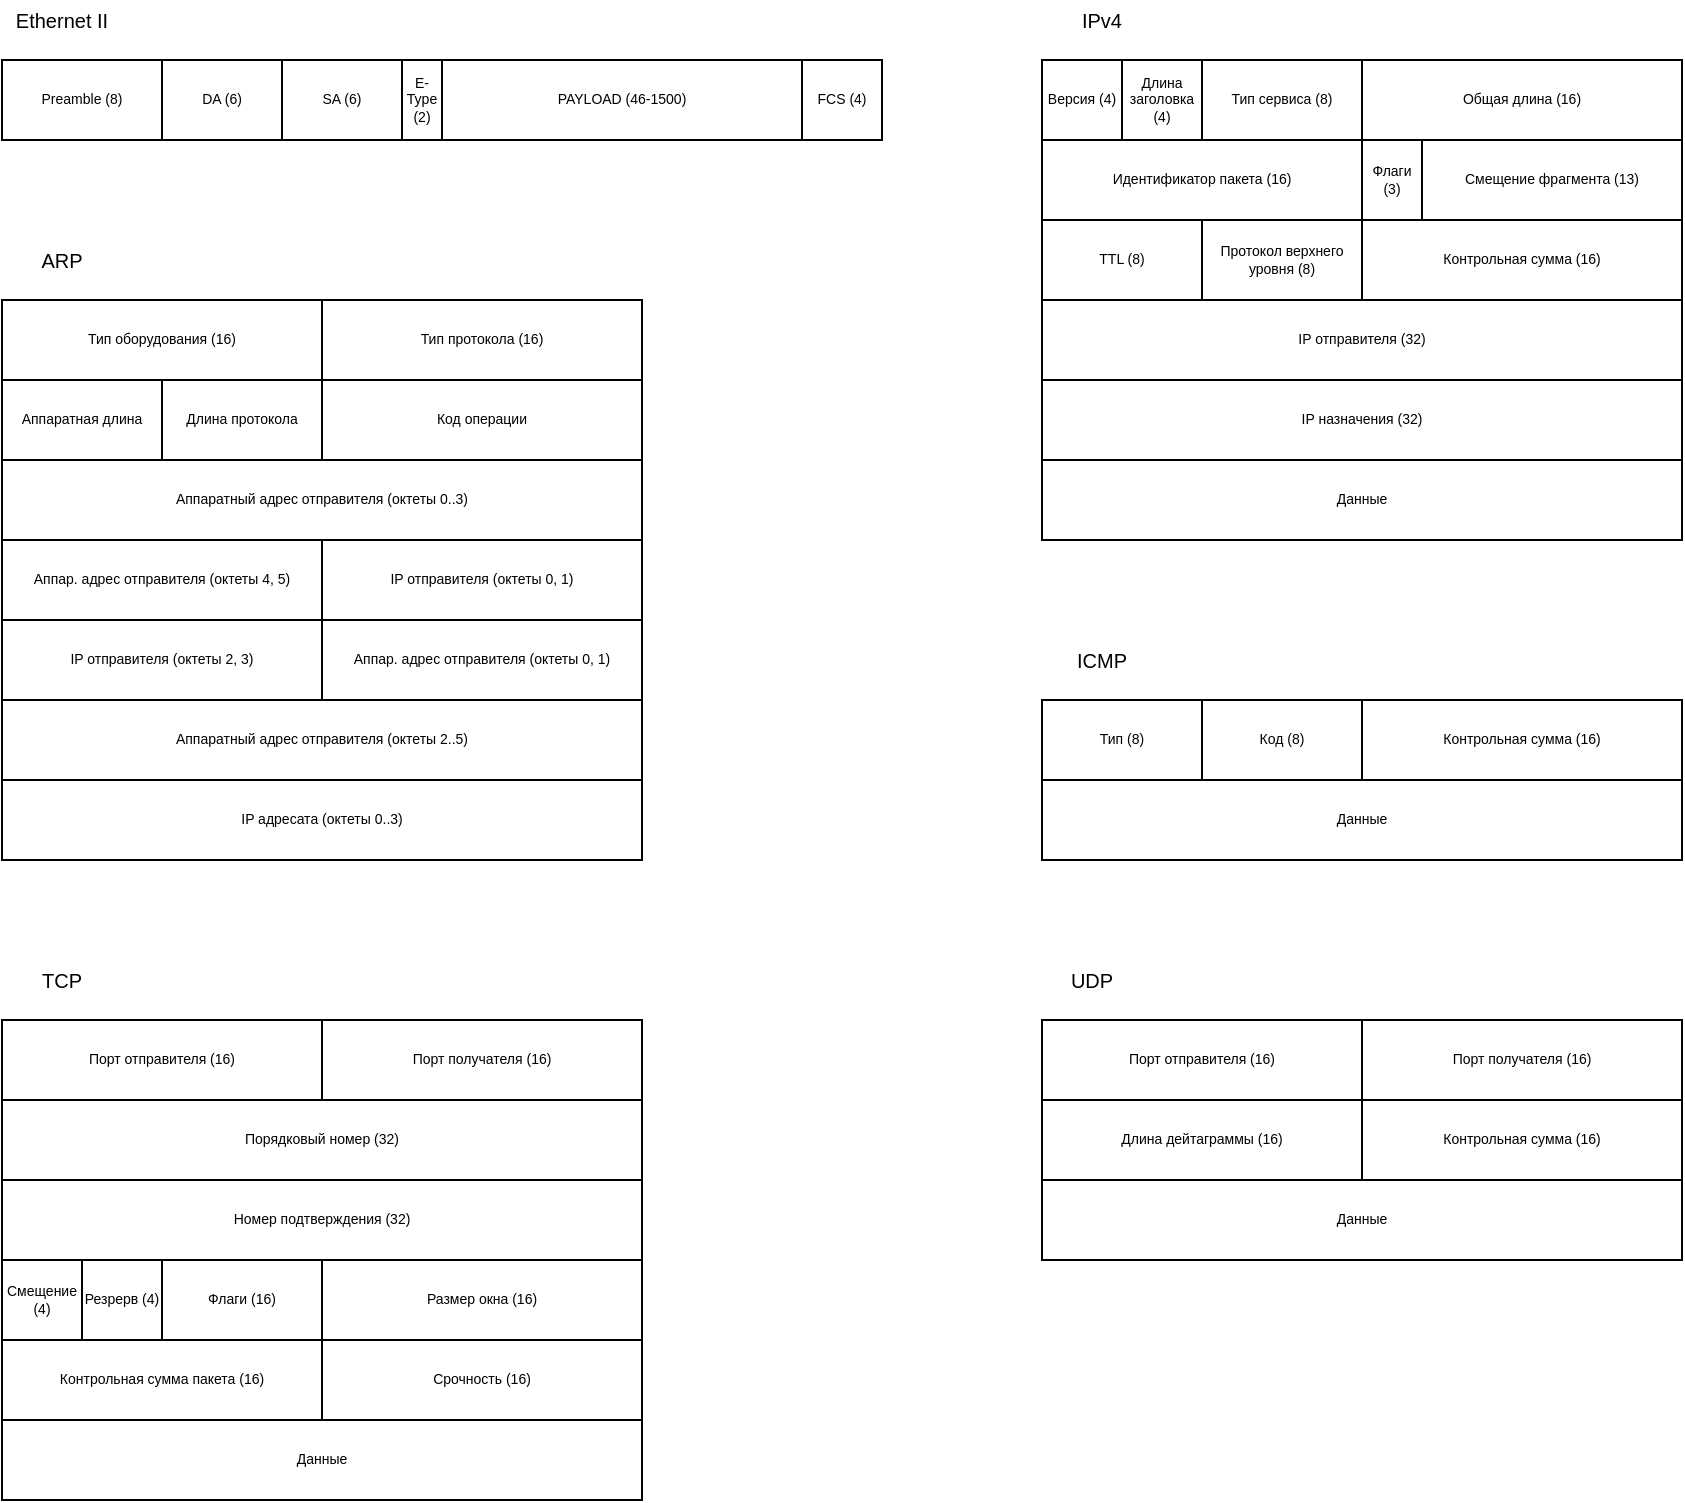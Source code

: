 <mxfile>
    <diagram id="cBbmle158caSHN1yiNZH" name="Страница 1">
        <mxGraphModel dx="945" dy="590" grid="1" gridSize="10" guides="1" tooltips="1" connect="1" arrows="1" fold="1" page="1" pageScale="1" pageWidth="1169" pageHeight="827" math="0" shadow="0">
            <root>
                <mxCell id="0"/>
                <mxCell id="1" parent="0"/>
                <mxCell id="2" value="Preamble (8)" style="rounded=0;whiteSpace=wrap;html=1;fontSize=7;" parent="1" vertex="1">
                    <mxGeometry x="40" y="40" width="80" height="40" as="geometry"/>
                </mxCell>
                <mxCell id="3" value="DA (6)" style="rounded=0;whiteSpace=wrap;html=1;fontSize=7;" parent="1" vertex="1">
                    <mxGeometry x="120" y="40" width="60" height="40" as="geometry"/>
                </mxCell>
                <mxCell id="4" value="SA (6)" style="rounded=0;whiteSpace=wrap;html=1;fontSize=7;" parent="1" vertex="1">
                    <mxGeometry x="180" y="40" width="60" height="40" as="geometry"/>
                </mxCell>
                <mxCell id="5" value="E-Type (2)" style="rounded=0;whiteSpace=wrap;html=1;fontSize=7;" parent="1" vertex="1">
                    <mxGeometry x="240" y="40" width="20" height="40" as="geometry"/>
                </mxCell>
                <mxCell id="6" value="PAYLOAD (46-1500)" style="rounded=0;whiteSpace=wrap;html=1;fontSize=7;" parent="1" vertex="1">
                    <mxGeometry x="260" y="40" width="180" height="40" as="geometry"/>
                </mxCell>
                <mxCell id="7" value="FCS (4)" style="rounded=0;whiteSpace=wrap;html=1;fontSize=7;" parent="1" vertex="1">
                    <mxGeometry x="440" y="40" width="40" height="40" as="geometry"/>
                </mxCell>
                <mxCell id="9" value="Ethernet II" style="text;html=1;strokeColor=none;fillColor=none;align=center;verticalAlign=middle;whiteSpace=wrap;rounded=0;fontSize=10;" parent="1" vertex="1">
                    <mxGeometry x="40" y="10" width="60" height="20" as="geometry"/>
                </mxCell>
                <mxCell id="10" value="ARP" style="text;html=1;strokeColor=none;fillColor=none;align=center;verticalAlign=middle;whiteSpace=wrap;rounded=0;fontSize=10;" parent="1" vertex="1">
                    <mxGeometry x="40" y="130" width="60" height="20" as="geometry"/>
                </mxCell>
                <mxCell id="12" value="Тип оборудования (16)" style="rounded=0;whiteSpace=wrap;html=1;fontSize=7;" parent="1" vertex="1">
                    <mxGeometry x="40" y="160" width="160" height="40" as="geometry"/>
                </mxCell>
                <mxCell id="15" value="Тип протокола (16)" style="rounded=0;whiteSpace=wrap;html=1;fontSize=7;" parent="1" vertex="1">
                    <mxGeometry x="200" y="160" width="160" height="40" as="geometry"/>
                </mxCell>
                <mxCell id="17" value="Аппаратная длина" style="rounded=0;whiteSpace=wrap;html=1;fontSize=7;" parent="1" vertex="1">
                    <mxGeometry x="40" y="200" width="80" height="40" as="geometry"/>
                </mxCell>
                <mxCell id="18" value="Код операции" style="rounded=0;whiteSpace=wrap;html=1;fontSize=7;" parent="1" vertex="1">
                    <mxGeometry x="200" y="200" width="160" height="40" as="geometry"/>
                </mxCell>
                <mxCell id="19" value="Длина протокола" style="rounded=0;whiteSpace=wrap;html=1;fontSize=7;" parent="1" vertex="1">
                    <mxGeometry x="120" y="200" width="80" height="40" as="geometry"/>
                </mxCell>
                <mxCell id="20" value="Аппаратный адрес отправителя (октеты 0..3)" style="rounded=0;whiteSpace=wrap;html=1;fontSize=7;" parent="1" vertex="1">
                    <mxGeometry x="40" y="240" width="320" height="40" as="geometry"/>
                </mxCell>
                <mxCell id="24" value="IP отправителя (октеты 0, 1)" style="rounded=0;whiteSpace=wrap;html=1;fontSize=7;" parent="1" vertex="1">
                    <mxGeometry x="200" y="280" width="160" height="40" as="geometry"/>
                </mxCell>
                <mxCell id="25" value="Аппар. адрес отправителя (октеты 4, 5)" style="rounded=0;whiteSpace=wrap;html=1;fontSize=7;" parent="1" vertex="1">
                    <mxGeometry x="40" y="280" width="160" height="40" as="geometry"/>
                </mxCell>
                <mxCell id="26" value="Аппар. адрес отправителя (октеты 0, 1)" style="rounded=0;whiteSpace=wrap;html=1;fontSize=7;" parent="1" vertex="1">
                    <mxGeometry x="200" y="320" width="160" height="40" as="geometry"/>
                </mxCell>
                <mxCell id="27" value="IP отправителя (октеты 2, 3)" style="rounded=0;whiteSpace=wrap;html=1;fontSize=7;" parent="1" vertex="1">
                    <mxGeometry x="40" y="320" width="160" height="40" as="geometry"/>
                </mxCell>
                <mxCell id="30" value="IP адресата (октеты 0..3)" style="rounded=0;whiteSpace=wrap;html=1;fontSize=7;" parent="1" vertex="1">
                    <mxGeometry x="40" y="400" width="320" height="40" as="geometry"/>
                </mxCell>
                <mxCell id="31" value="&lt;span style=&quot;font-size: 7px;&quot;&gt;Аппаратный адрес отправителя (октеты 2..5)&lt;/span&gt;" style="rounded=0;whiteSpace=wrap;html=1;fontSize=7;" parent="1" vertex="1">
                    <mxGeometry x="40" y="360" width="320" height="40" as="geometry"/>
                </mxCell>
                <mxCell id="32" value="IPv4" style="text;html=1;strokeColor=none;fillColor=none;align=center;verticalAlign=middle;whiteSpace=wrap;rounded=0;fontSize=10;" parent="1" vertex="1">
                    <mxGeometry x="560" y="10" width="60" height="20" as="geometry"/>
                </mxCell>
                <mxCell id="34" value="Версия (4)" style="rounded=0;whiteSpace=wrap;html=1;fontSize=7;" parent="1" vertex="1">
                    <mxGeometry x="560" y="40" width="40" height="40" as="geometry"/>
                </mxCell>
                <mxCell id="35" value="Длина заголовка (4)" style="rounded=0;whiteSpace=wrap;html=1;fontSize=7;" parent="1" vertex="1">
                    <mxGeometry x="600" y="40" width="40" height="40" as="geometry"/>
                </mxCell>
                <mxCell id="36" value="Тип сервиса (8)" style="rounded=0;whiteSpace=wrap;html=1;fontSize=7;" parent="1" vertex="1">
                    <mxGeometry x="640" y="40" width="80" height="40" as="geometry"/>
                </mxCell>
                <mxCell id="37" value="Общая длина (16)" style="rounded=0;whiteSpace=wrap;html=1;fontSize=7;" parent="1" vertex="1">
                    <mxGeometry x="720" y="40" width="160" height="40" as="geometry"/>
                </mxCell>
                <mxCell id="39" value="Идентификатор пакета (16)" style="rounded=0;whiteSpace=wrap;html=1;fontSize=7;" parent="1" vertex="1">
                    <mxGeometry x="560" y="80" width="160" height="40" as="geometry"/>
                </mxCell>
                <mxCell id="40" value="Флаги (3)" style="rounded=0;whiteSpace=wrap;html=1;fontSize=7;" parent="1" vertex="1">
                    <mxGeometry x="720" y="80" width="30" height="40" as="geometry"/>
                </mxCell>
                <mxCell id="41" value="Смещение фрагмента (13)" style="rounded=0;whiteSpace=wrap;html=1;fontSize=7;" parent="1" vertex="1">
                    <mxGeometry x="750" y="80" width="130" height="40" as="geometry"/>
                </mxCell>
                <mxCell id="42" value="TTL (8)" style="rounded=0;whiteSpace=wrap;html=1;fontSize=7;" parent="1" vertex="1">
                    <mxGeometry x="560" y="120" width="80" height="40" as="geometry"/>
                </mxCell>
                <mxCell id="43" value="Протокол верхнего уровня (8)" style="rounded=0;whiteSpace=wrap;html=1;fontSize=7;" parent="1" vertex="1">
                    <mxGeometry x="640" y="120" width="80" height="40" as="geometry"/>
                </mxCell>
                <mxCell id="44" value="Контрольная сумма (16)" style="rounded=0;whiteSpace=wrap;html=1;fontSize=7;" parent="1" vertex="1">
                    <mxGeometry x="720" y="120" width="160" height="40" as="geometry"/>
                </mxCell>
                <mxCell id="46" value="IP назначения (32)" style="rounded=0;whiteSpace=wrap;html=1;fontSize=7;" parent="1" vertex="1">
                    <mxGeometry x="560" y="200" width="320" height="40" as="geometry"/>
                </mxCell>
                <mxCell id="47" value="IP отправителя (32)" style="rounded=0;whiteSpace=wrap;html=1;fontSize=7;" parent="1" vertex="1">
                    <mxGeometry x="560" y="160" width="320" height="40" as="geometry"/>
                </mxCell>
                <mxCell id="48" value="ICMP" style="text;html=1;strokeColor=none;fillColor=none;align=center;verticalAlign=middle;whiteSpace=wrap;rounded=0;fontSize=10;" parent="1" vertex="1">
                    <mxGeometry x="560" y="330" width="60" height="20" as="geometry"/>
                </mxCell>
                <mxCell id="50" value="Тип (8)" style="rounded=0;whiteSpace=wrap;html=1;fontSize=7;" parent="1" vertex="1">
                    <mxGeometry x="560" y="360" width="80" height="40" as="geometry"/>
                </mxCell>
                <mxCell id="51" value="Код (8)" style="rounded=0;whiteSpace=wrap;html=1;fontSize=7;" parent="1" vertex="1">
                    <mxGeometry x="640" y="360" width="80" height="40" as="geometry"/>
                </mxCell>
                <mxCell id="52" value="Контрольная сумма (16)" style="rounded=0;whiteSpace=wrap;html=1;fontSize=7;" parent="1" vertex="1">
                    <mxGeometry x="720" y="360" width="160" height="40" as="geometry"/>
                </mxCell>
                <mxCell id="53" value="Данные" style="rounded=0;whiteSpace=wrap;html=1;fontSize=7;" parent="1" vertex="1">
                    <mxGeometry x="560" y="400" width="320" height="40" as="geometry"/>
                </mxCell>
                <mxCell id="55" value="TCP" style="text;html=1;strokeColor=none;fillColor=none;align=center;verticalAlign=middle;whiteSpace=wrap;rounded=0;fontSize=10;" parent="1" vertex="1">
                    <mxGeometry x="40" y="490" width="60" height="20" as="geometry"/>
                </mxCell>
                <mxCell id="57" value="Порт отправителя (16)" style="rounded=0;whiteSpace=wrap;html=1;fontSize=7;" parent="1" vertex="1">
                    <mxGeometry x="40" y="520" width="160" height="40" as="geometry"/>
                </mxCell>
                <mxCell id="58" value="Порт получателя (16)" style="rounded=0;whiteSpace=wrap;html=1;fontSize=7;" parent="1" vertex="1">
                    <mxGeometry x="200" y="520" width="160" height="40" as="geometry"/>
                </mxCell>
                <mxCell id="59" value="Порядковый номер (32)" style="rounded=0;whiteSpace=wrap;html=1;fontSize=7;" parent="1" vertex="1">
                    <mxGeometry x="40" y="560" width="320" height="40" as="geometry"/>
                </mxCell>
                <mxCell id="60" value="Номер подтверждения (32)" style="rounded=0;whiteSpace=wrap;html=1;fontSize=7;" parent="1" vertex="1">
                    <mxGeometry x="40" y="600" width="320" height="40" as="geometry"/>
                </mxCell>
                <mxCell id="61" value="Смещение (4)" style="rounded=0;whiteSpace=wrap;html=1;fontSize=7;" parent="1" vertex="1">
                    <mxGeometry x="40" y="640" width="40" height="40" as="geometry"/>
                </mxCell>
                <mxCell id="62" value="Резрерв (4)" style="rounded=0;whiteSpace=wrap;html=1;fontSize=7;" parent="1" vertex="1">
                    <mxGeometry x="80" y="640" width="40" height="40" as="geometry"/>
                </mxCell>
                <mxCell id="63" value="Флаги (16)" style="rounded=0;whiteSpace=wrap;html=1;fontSize=7;" parent="1" vertex="1">
                    <mxGeometry x="120" y="640" width="80" height="40" as="geometry"/>
                </mxCell>
                <mxCell id="64" value="Размер окна (16)" style="rounded=0;whiteSpace=wrap;html=1;fontSize=7;" parent="1" vertex="1">
                    <mxGeometry x="200" y="640" width="160" height="40" as="geometry"/>
                </mxCell>
                <mxCell id="65" value="Контрольная сумма пакета (16)" style="rounded=0;whiteSpace=wrap;html=1;fontSize=7;" parent="1" vertex="1">
                    <mxGeometry x="40" y="680" width="160" height="40" as="geometry"/>
                </mxCell>
                <mxCell id="66" value="Срочность (16)" style="rounded=0;whiteSpace=wrap;html=1;fontSize=7;" parent="1" vertex="1">
                    <mxGeometry x="200" y="680" width="160" height="40" as="geometry"/>
                </mxCell>
                <mxCell id="67" value="Данные" style="rounded=0;whiteSpace=wrap;html=1;fontSize=7;" parent="1" vertex="1">
                    <mxGeometry x="40" y="720" width="320" height="40" as="geometry"/>
                </mxCell>
                <mxCell id="69" value="UDP" style="text;html=1;strokeColor=none;fillColor=none;align=center;verticalAlign=middle;whiteSpace=wrap;rounded=0;fontSize=10;" parent="1" vertex="1">
                    <mxGeometry x="555" y="490" width="60" height="20" as="geometry"/>
                </mxCell>
                <mxCell id="70" value="Порт отправителя (16)" style="rounded=0;whiteSpace=wrap;html=1;fontSize=7;" parent="1" vertex="1">
                    <mxGeometry x="560" y="520" width="160" height="40" as="geometry"/>
                </mxCell>
                <mxCell id="71" value="Порт получателя (16)" style="rounded=0;whiteSpace=wrap;html=1;fontSize=7;" parent="1" vertex="1">
                    <mxGeometry x="720" y="520" width="160" height="40" as="geometry"/>
                </mxCell>
                <mxCell id="72" value="Длина дейтаграммы (16)" style="rounded=0;whiteSpace=wrap;html=1;fontSize=7;" parent="1" vertex="1">
                    <mxGeometry x="560" y="560" width="160" height="40" as="geometry"/>
                </mxCell>
                <mxCell id="73" value="Контрольная сумма (16)" style="rounded=0;whiteSpace=wrap;html=1;fontSize=7;" parent="1" vertex="1">
                    <mxGeometry x="720" y="560" width="160" height="40" as="geometry"/>
                </mxCell>
                <mxCell id="74" value="Данные" style="rounded=0;whiteSpace=wrap;html=1;fontSize=7;" parent="1" vertex="1">
                    <mxGeometry x="560" y="600" width="320" height="40" as="geometry"/>
                </mxCell>
                <mxCell id="75" value="Данные" style="rounded=0;whiteSpace=wrap;html=1;fontSize=7;" vertex="1" parent="1">
                    <mxGeometry x="560" y="240" width="320" height="40" as="geometry"/>
                </mxCell>
            </root>
        </mxGraphModel>
    </diagram>
</mxfile>